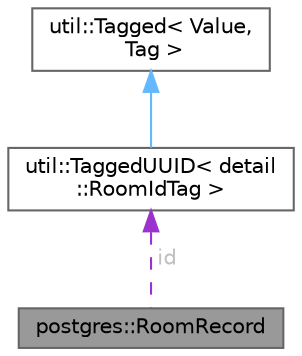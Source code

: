 digraph "postgres::RoomRecord"
{
 // LATEX_PDF_SIZE
  bgcolor="transparent";
  edge [fontname=Helvetica,fontsize=10,labelfontname=Helvetica,labelfontsize=10];
  node [fontname=Helvetica,fontsize=10,shape=box,height=0.2,width=0.4];
  Node1 [id="Node000001",label="postgres::RoomRecord",height=0.2,width=0.4,color="gray40", fillcolor="grey60", style="filled", fontcolor="black",tooltip="Структура, представляющая запись комнаты."];
  Node2 -> Node1 [id="edge1_Node000001_Node000002",dir="back",color="darkorchid3",style="dashed",tooltip=" ",label=" id",fontcolor="grey" ];
  Node2 [id="Node000002",label="util::TaggedUUID\< detail\l::RoomIdTag \>",height=0.2,width=0.4,color="gray40", fillcolor="white", style="filled",URL="$classutil_1_1_tagged_u_u_i_d.html",tooltip=" "];
  Node3 -> Node2 [id="edge2_Node000002_Node000003",dir="back",color="steelblue1",style="solid",tooltip=" "];
  Node3 [id="Node000003",label="util::Tagged\< Value,\l Tag \>",height=0.2,width=0.4,color="gray40", fillcolor="white", style="filled",URL="$classutil_1_1_tagged.html",tooltip="Шаблон класса для добавления тега к значению."];
}
